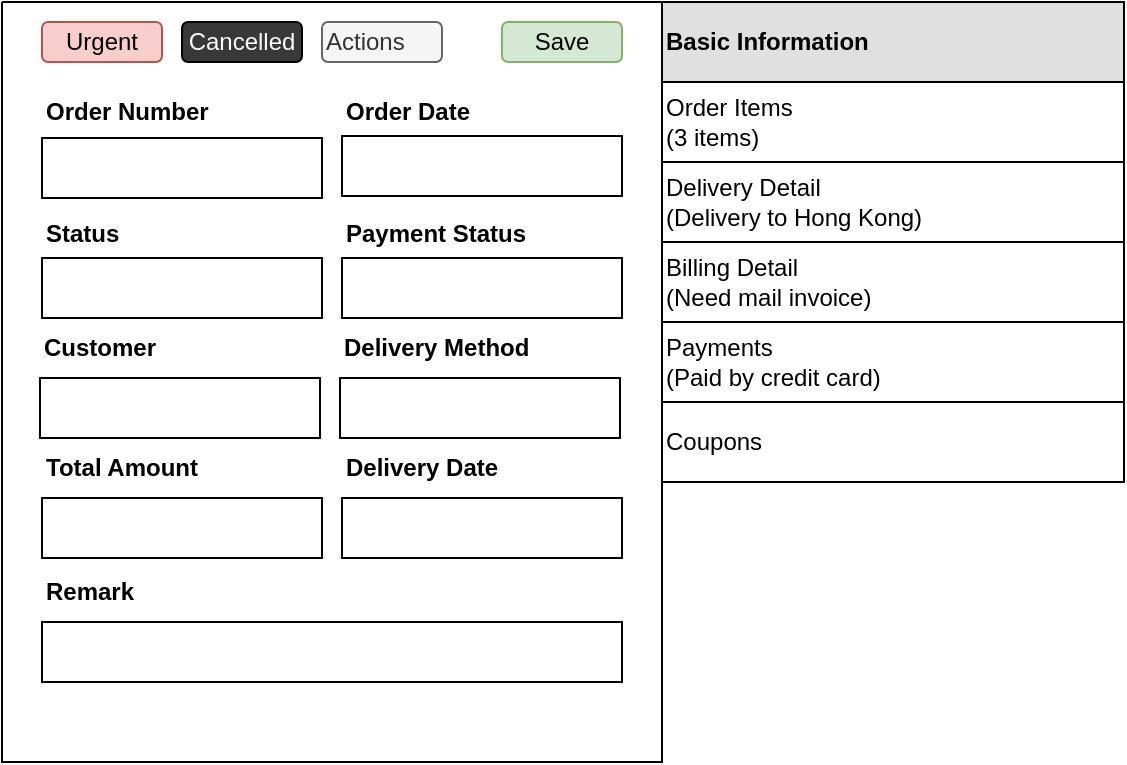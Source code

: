 <mxfile version="20.0.4" type="github" pages="2">
  <diagram id="E-3PsfG11DJ6lP3ciJpL" name="Page-1">
    <mxGraphModel dx="1006" dy="709" grid="1" gridSize="10" guides="1" tooltips="1" connect="1" arrows="1" fold="1" page="1" pageScale="1" pageWidth="850" pageHeight="1100" math="0" shadow="0">
      <root>
        <mxCell id="0" />
        <mxCell id="1" parent="0" />
        <mxCell id="MzgIjfoUFD9NeLtBYFCP-1" value="" style="swimlane;startSize=0;align=left;" vertex="1" parent="1">
          <mxGeometry x="149" y="142" width="330" height="380" as="geometry" />
        </mxCell>
        <mxCell id="MzgIjfoUFD9NeLtBYFCP-2" value="" style="rounded=0;whiteSpace=wrap;html=1;" vertex="1" parent="MzgIjfoUFD9NeLtBYFCP-1">
          <mxGeometry x="170" y="67" width="140" height="30" as="geometry" />
        </mxCell>
        <mxCell id="MzgIjfoUFD9NeLtBYFCP-4" value="" style="rounded=0;whiteSpace=wrap;html=1;" vertex="1" parent="MzgIjfoUFD9NeLtBYFCP-1">
          <mxGeometry x="20" y="310" width="290" height="30" as="geometry" />
        </mxCell>
        <mxCell id="MzgIjfoUFD9NeLtBYFCP-9" value="Order Number" style="text;html=1;strokeColor=none;fillColor=none;align=left;verticalAlign=middle;whiteSpace=wrap;rounded=0;labelBackgroundColor=none;fontStyle=1" vertex="1" parent="MzgIjfoUFD9NeLtBYFCP-1">
          <mxGeometry x="20" y="40" width="140" height="30" as="geometry" />
        </mxCell>
        <mxCell id="MzgIjfoUFD9NeLtBYFCP-10" value="Order Date" style="text;html=1;strokeColor=none;fillColor=none;align=left;verticalAlign=middle;whiteSpace=wrap;rounded=0;labelBackgroundColor=none;fontStyle=1" vertex="1" parent="MzgIjfoUFD9NeLtBYFCP-1">
          <mxGeometry x="170" y="40" width="140" height="30" as="geometry" />
        </mxCell>
        <mxCell id="MzgIjfoUFD9NeLtBYFCP-11" value="Remark" style="text;html=1;strokeColor=none;fillColor=none;align=left;verticalAlign=middle;whiteSpace=wrap;rounded=0;labelBackgroundColor=none;fontStyle=1" vertex="1" parent="MzgIjfoUFD9NeLtBYFCP-1">
          <mxGeometry x="20" y="280" width="140" height="30" as="geometry" />
        </mxCell>
        <mxCell id="MzgIjfoUFD9NeLtBYFCP-36" value="" style="rounded=0;whiteSpace=wrap;html=1;" vertex="1" parent="MzgIjfoUFD9NeLtBYFCP-1">
          <mxGeometry x="170" y="248" width="140" height="30" as="geometry" />
        </mxCell>
        <mxCell id="MzgIjfoUFD9NeLtBYFCP-37" value="Total Amount" style="text;html=1;strokeColor=none;fillColor=none;align=left;verticalAlign=middle;whiteSpace=wrap;rounded=0;labelBackgroundColor=none;fontStyle=1" vertex="1" parent="MzgIjfoUFD9NeLtBYFCP-1">
          <mxGeometry x="20" y="218" width="140" height="30" as="geometry" />
        </mxCell>
        <mxCell id="MzgIjfoUFD9NeLtBYFCP-38" value="Delivery Date" style="text;html=1;strokeColor=none;fillColor=none;align=left;verticalAlign=middle;whiteSpace=wrap;rounded=0;labelBackgroundColor=none;fontStyle=1" vertex="1" parent="MzgIjfoUFD9NeLtBYFCP-1">
          <mxGeometry x="170" y="218" width="140" height="30" as="geometry" />
        </mxCell>
        <mxCell id="MzgIjfoUFD9NeLtBYFCP-39" value="" style="rounded=0;whiteSpace=wrap;html=1;" vertex="1" parent="MzgIjfoUFD9NeLtBYFCP-1">
          <mxGeometry x="20" y="248" width="140" height="30" as="geometry" />
        </mxCell>
        <mxCell id="MzgIjfoUFD9NeLtBYFCP-40" value="Urgent" style="rounded=1;whiteSpace=wrap;html=1;labelBackgroundColor=none;fillColor=#f8cecc;strokeColor=#b85450;" vertex="1" parent="MzgIjfoUFD9NeLtBYFCP-1">
          <mxGeometry x="20" y="10" width="60" height="20" as="geometry" />
        </mxCell>
        <mxCell id="MzgIjfoUFD9NeLtBYFCP-41" value="Cancelled" style="rounded=1;whiteSpace=wrap;html=1;labelBackgroundColor=none;fillColor=#383838;fontColor=#FAFAFA;" vertex="1" parent="MzgIjfoUFD9NeLtBYFCP-1">
          <mxGeometry x="90" y="10" width="60" height="20" as="geometry" />
        </mxCell>
        <mxCell id="MzgIjfoUFD9NeLtBYFCP-44" value="Actions" style="rounded=1;whiteSpace=wrap;html=1;labelBackgroundColor=none;fillColor=#f5f5f5;strokeColor=#666666;fontColor=#333333;align=left;" vertex="1" parent="MzgIjfoUFD9NeLtBYFCP-1">
          <mxGeometry x="160" y="10" width="60" height="20" as="geometry" />
        </mxCell>
        <mxCell id="MzgIjfoUFD9NeLtBYFCP-45" value="Save" style="rounded=1;whiteSpace=wrap;html=1;labelBackgroundColor=none;fillColor=#d5e8d4;strokeColor=#82b366;" vertex="1" parent="MzgIjfoUFD9NeLtBYFCP-1">
          <mxGeometry x="250" y="10" width="60" height="20" as="geometry" />
        </mxCell>
        <mxCell id="MzgIjfoUFD9NeLtBYFCP-3" value="" style="rounded=0;whiteSpace=wrap;html=1;" vertex="1" parent="1">
          <mxGeometry x="169" y="210" width="140" height="30" as="geometry" />
        </mxCell>
        <mxCell id="MzgIjfoUFD9NeLtBYFCP-5" value="Basic Information" style="rounded=0;whiteSpace=wrap;html=1;fontStyle=1;labelBackgroundColor=none;fillColor=#E0E0E0;align=left;" vertex="1" parent="1">
          <mxGeometry x="479" y="142" width="231" height="40" as="geometry" />
        </mxCell>
        <mxCell id="MzgIjfoUFD9NeLtBYFCP-6" value="Order Items &lt;br&gt;(3 items)" style="rounded=0;whiteSpace=wrap;html=1;align=left;" vertex="1" parent="1">
          <mxGeometry x="479" y="182" width="231" height="40" as="geometry" />
        </mxCell>
        <mxCell id="MzgIjfoUFD9NeLtBYFCP-7" value="Delivery Detail &lt;br&gt;(Delivery to Hong Kong)" style="rounded=0;whiteSpace=wrap;html=1;align=left;" vertex="1" parent="1">
          <mxGeometry x="479" y="222" width="231" height="40" as="geometry" />
        </mxCell>
        <mxCell id="MzgIjfoUFD9NeLtBYFCP-8" value="Billing Detail&lt;br&gt;(Need mail invoice)" style="rounded=0;whiteSpace=wrap;html=1;align=left;" vertex="1" parent="1">
          <mxGeometry x="479" y="262" width="231" height="40" as="geometry" />
        </mxCell>
        <mxCell id="MzgIjfoUFD9NeLtBYFCP-12" value="" style="rounded=0;whiteSpace=wrap;html=1;" vertex="1" parent="1">
          <mxGeometry x="319" y="270" width="140" height="30" as="geometry" />
        </mxCell>
        <mxCell id="MzgIjfoUFD9NeLtBYFCP-13" value="Status" style="text;html=1;strokeColor=none;fillColor=none;align=left;verticalAlign=middle;whiteSpace=wrap;rounded=0;labelBackgroundColor=none;fontStyle=1" vertex="1" parent="1">
          <mxGeometry x="169" y="240" width="140" height="35" as="geometry" />
        </mxCell>
        <mxCell id="MzgIjfoUFD9NeLtBYFCP-14" value="Payment Status" style="text;html=1;strokeColor=none;fillColor=none;align=left;verticalAlign=middle;whiteSpace=wrap;rounded=0;labelBackgroundColor=none;fontStyle=1" vertex="1" parent="1">
          <mxGeometry x="319" y="240" width="140" height="35" as="geometry" />
        </mxCell>
        <mxCell id="MzgIjfoUFD9NeLtBYFCP-15" value="" style="rounded=0;whiteSpace=wrap;html=1;" vertex="1" parent="1">
          <mxGeometry x="169" y="270" width="140" height="30" as="geometry" />
        </mxCell>
        <mxCell id="MzgIjfoUFD9NeLtBYFCP-32" value="" style="rounded=0;whiteSpace=wrap;html=1;" vertex="1" parent="1">
          <mxGeometry x="318" y="330" width="140" height="30" as="geometry" />
        </mxCell>
        <mxCell id="MzgIjfoUFD9NeLtBYFCP-33" value="Customer" style="text;html=1;strokeColor=none;fillColor=none;align=left;verticalAlign=middle;whiteSpace=wrap;rounded=0;labelBackgroundColor=none;fontStyle=1" vertex="1" parent="1">
          <mxGeometry x="168" y="300" width="140" height="30" as="geometry" />
        </mxCell>
        <mxCell id="MzgIjfoUFD9NeLtBYFCP-34" value="Delivery Method" style="text;html=1;strokeColor=none;fillColor=none;align=left;verticalAlign=middle;whiteSpace=wrap;rounded=0;labelBackgroundColor=none;fontStyle=1" vertex="1" parent="1">
          <mxGeometry x="318" y="300" width="140" height="30" as="geometry" />
        </mxCell>
        <mxCell id="MzgIjfoUFD9NeLtBYFCP-35" value="" style="rounded=0;whiteSpace=wrap;html=1;" vertex="1" parent="1">
          <mxGeometry x="168" y="330" width="140" height="30" as="geometry" />
        </mxCell>
        <mxCell id="MzgIjfoUFD9NeLtBYFCP-42" value="Payments&lt;br&gt;(Paid by credit card)" style="rounded=0;whiteSpace=wrap;html=1;align=left;" vertex="1" parent="1">
          <mxGeometry x="479" y="302" width="231" height="40" as="geometry" />
        </mxCell>
        <mxCell id="MzgIjfoUFD9NeLtBYFCP-43" value="Coupons" style="rounded=0;whiteSpace=wrap;html=1;align=left;" vertex="1" parent="1">
          <mxGeometry x="479" y="342" width="231" height="40" as="geometry" />
        </mxCell>
      </root>
    </mxGraphModel>
  </diagram>
  <diagram id="ugDgyKsP-bZQKBbT5rhN" name="Page-2">
    <mxGraphModel dx="1006" dy="709" grid="1" gridSize="10" guides="1" tooltips="1" connect="1" arrows="1" fold="1" page="1" pageScale="1" pageWidth="850" pageHeight="1100" math="0" shadow="0">
      <root>
        <mxCell id="0" />
        <mxCell id="1" parent="0" />
        <mxCell id="uxekWGqqPJusfj_Mi3dX-1" value="" style="strokeWidth=1;shadow=0;dashed=0;align=center;html=1;shape=mxgraph.mockup.containers.browserWindow;rSize=0;strokeColor=#666666;strokeColor2=#008cff;strokeColor3=#c4c4c4;mainText=,;recursiveResize=0;labelBackgroundColor=none;fontColor=#FAFAFA;fillColor=#383838;" vertex="1" parent="1">
          <mxGeometry x="20" y="50" width="790" height="590" as="geometry" />
        </mxCell>
        <mxCell id="uxekWGqqPJusfj_Mi3dX-2" value="Page 1" style="strokeWidth=1;shadow=0;dashed=0;align=center;html=1;shape=mxgraph.mockup.containers.anchor;fontSize=17;fontColor=#666666;align=left;labelBackgroundColor=none;fillColor=#383838;" vertex="1" parent="uxekWGqqPJusfj_Mi3dX-1">
          <mxGeometry x="60" y="12" width="110" height="26" as="geometry" />
        </mxCell>
        <mxCell id="uxekWGqqPJusfj_Mi3dX-3" value="https://www.draw.io" style="strokeWidth=1;shadow=0;dashed=0;align=center;html=1;shape=mxgraph.mockup.containers.anchor;rSize=0;fontSize=17;fontColor=#666666;align=left;labelBackgroundColor=none;fillColor=#383838;" vertex="1" parent="uxekWGqqPJusfj_Mi3dX-1">
          <mxGeometry x="130" y="60" width="250" height="26" as="geometry" />
        </mxCell>
        <mxCell id="uxekWGqqPJusfj_Mi3dX-4" value="" style="rounded=0;whiteSpace=wrap;html=1;labelBackgroundColor=none;fontColor=#FAFAFA;fillColor=#FAFAFA;" vertex="1" parent="uxekWGqqPJusfj_Mi3dX-1">
          <mxGeometry y="110" width="790" height="30" as="geometry" />
        </mxCell>
        <mxCell id="uxekWGqqPJusfj_Mi3dX-5" value="" style="rounded=0;whiteSpace=wrap;html=1;labelBackgroundColor=none;fillColor=#f5f5f5;strokeColor=#666666;fontColor=#333333;" vertex="1" parent="uxekWGqqPJusfj_Mi3dX-1">
          <mxGeometry y="140" width="160" height="450" as="geometry" />
        </mxCell>
        <mxCell id="uxekWGqqPJusfj_Mi3dX-6" value="&lt;font color=&quot;#00cc00&quot;&gt;HKITDOT&lt;/font&gt;" style="text;html=1;strokeColor=none;fillColor=none;align=center;verticalAlign=middle;whiteSpace=wrap;rounded=0;labelBackgroundColor=none;fontColor=#FAFAFA;" vertex="1" parent="uxekWGqqPJusfj_Mi3dX-1">
          <mxGeometry y="110" width="60" height="30" as="geometry" />
        </mxCell>
        <mxCell id="uxekWGqqPJusfj_Mi3dX-7" value="Products" style="text;html=1;strokeColor=none;fillColor=none;align=center;verticalAlign=middle;whiteSpace=wrap;rounded=0;labelBackgroundColor=none;fontColor=#333333;" vertex="1" parent="uxekWGqqPJusfj_Mi3dX-1">
          <mxGeometry y="200" width="160" height="30" as="geometry" />
        </mxCell>
        <mxCell id="uxekWGqqPJusfj_Mi3dX-8" value="Orders" style="text;html=1;strokeColor=none;fillColor=none;align=center;verticalAlign=middle;whiteSpace=wrap;rounded=0;labelBackgroundColor=none;fontColor=#333333;" vertex="1" parent="uxekWGqqPJusfj_Mi3dX-1">
          <mxGeometry y="140" width="160" height="30" as="geometry" />
        </mxCell>
        <mxCell id="uxekWGqqPJusfj_Mi3dX-9" value="Promotion" style="text;html=1;strokeColor=none;fillColor=none;align=center;verticalAlign=middle;whiteSpace=wrap;rounded=0;labelBackgroundColor=none;fontColor=#333333;" vertex="1" parent="uxekWGqqPJusfj_Mi3dX-1">
          <mxGeometry y="170" width="160" height="30" as="geometry" />
        </mxCell>
        <mxCell id="uxekWGqqPJusfj_Mi3dX-10" value="" style="rounded=0;whiteSpace=wrap;html=1;labelBackgroundColor=none;fontColor=#333333;fillColor=#FAFAFA;" vertex="1" parent="uxekWGqqPJusfj_Mi3dX-1">
          <mxGeometry x="160" y="140" width="630" height="450" as="geometry" />
        </mxCell>
        <mxCell id="jptQEaS8K68U3ZSyidbo-30" value="&amp;lt; Back" style="text;html=1;strokeColor=none;fillColor=none;align=center;verticalAlign=middle;whiteSpace=wrap;rounded=0;labelBackgroundColor=none;fontColor=#333333;" vertex="1" parent="uxekWGqqPJusfj_Mi3dX-1">
          <mxGeometry x="170" y="150" width="60" height="30" as="geometry" />
        </mxCell>
        <mxCell id="jptQEaS8K68U3ZSyidbo-31" value="Orders &amp;gt; Sales Order &amp;gt; SO22080123" style="text;html=1;strokeColor=none;fillColor=none;align=right;verticalAlign=middle;whiteSpace=wrap;rounded=0;labelBackgroundColor=none;fontColor=#333333;" vertex="1" parent="uxekWGqqPJusfj_Mi3dX-1">
          <mxGeometry x="500" y="150" width="230" height="30" as="geometry" />
        </mxCell>
        <mxCell id="jptQEaS8K68U3ZSyidbo-34" value="" style="ellipse;whiteSpace=wrap;html=1;aspect=fixed;labelBackgroundColor=none;fontColor=#333333;fillColor=#FAFAFA;" vertex="1" parent="uxekWGqqPJusfj_Mi3dX-1">
          <mxGeometry x="620" y="115" width="20" height="20" as="geometry" />
        </mxCell>
        <mxCell id="jptQEaS8K68U3ZSyidbo-35" value="" style="ellipse;whiteSpace=wrap;html=1;aspect=fixed;labelBackgroundColor=none;fontColor=#333333;fillColor=#FAFAFA;" vertex="1" parent="uxekWGqqPJusfj_Mi3dX-1">
          <mxGeometry x="710" y="115" width="20" height="20" as="geometry" />
        </mxCell>
        <mxCell id="jptQEaS8K68U3ZSyidbo-37" value="" style="rounded=0;whiteSpace=wrap;html=1;labelBackgroundColor=none;fontColor=#333333;fillColor=#FAFAFA;" vertex="1" parent="uxekWGqqPJusfj_Mi3dX-1">
          <mxGeometry x="646" y="110" width="60" height="30" as="geometry" />
        </mxCell>
        <mxCell id="jptQEaS8K68U3ZSyidbo-1" value="" style="swimlane;startSize=0;align=left;" vertex="1" parent="1">
          <mxGeometry x="189" y="242" width="330" height="380" as="geometry" />
        </mxCell>
        <mxCell id="jptQEaS8K68U3ZSyidbo-2" value="" style="rounded=0;whiteSpace=wrap;html=1;" vertex="1" parent="jptQEaS8K68U3ZSyidbo-1">
          <mxGeometry x="170" y="67" width="140" height="30" as="geometry" />
        </mxCell>
        <mxCell id="jptQEaS8K68U3ZSyidbo-3" value="" style="rounded=0;whiteSpace=wrap;html=1;" vertex="1" parent="jptQEaS8K68U3ZSyidbo-1">
          <mxGeometry x="20" y="310" width="290" height="30" as="geometry" />
        </mxCell>
        <mxCell id="jptQEaS8K68U3ZSyidbo-4" value="Order Number" style="text;html=1;strokeColor=none;fillColor=none;align=left;verticalAlign=middle;whiteSpace=wrap;rounded=0;labelBackgroundColor=none;fontStyle=1" vertex="1" parent="jptQEaS8K68U3ZSyidbo-1">
          <mxGeometry x="20" y="40" width="140" height="30" as="geometry" />
        </mxCell>
        <mxCell id="jptQEaS8K68U3ZSyidbo-5" value="Order Date" style="text;html=1;strokeColor=none;fillColor=none;align=left;verticalAlign=middle;whiteSpace=wrap;rounded=0;labelBackgroundColor=none;fontStyle=1" vertex="1" parent="jptQEaS8K68U3ZSyidbo-1">
          <mxGeometry x="170" y="40" width="140" height="30" as="geometry" />
        </mxCell>
        <mxCell id="jptQEaS8K68U3ZSyidbo-6" value="Remark" style="text;html=1;strokeColor=none;fillColor=none;align=left;verticalAlign=middle;whiteSpace=wrap;rounded=0;labelBackgroundColor=none;fontStyle=1" vertex="1" parent="jptQEaS8K68U3ZSyidbo-1">
          <mxGeometry x="20" y="280" width="140" height="30" as="geometry" />
        </mxCell>
        <mxCell id="jptQEaS8K68U3ZSyidbo-7" value="" style="rounded=0;whiteSpace=wrap;html=1;" vertex="1" parent="jptQEaS8K68U3ZSyidbo-1">
          <mxGeometry x="170" y="248" width="140" height="30" as="geometry" />
        </mxCell>
        <mxCell id="jptQEaS8K68U3ZSyidbo-8" value="Total Amount" style="text;html=1;strokeColor=none;fillColor=none;align=left;verticalAlign=middle;whiteSpace=wrap;rounded=0;labelBackgroundColor=none;fontStyle=1" vertex="1" parent="jptQEaS8K68U3ZSyidbo-1">
          <mxGeometry x="20" y="218" width="140" height="30" as="geometry" />
        </mxCell>
        <mxCell id="jptQEaS8K68U3ZSyidbo-9" value="Delivery Date" style="text;html=1;strokeColor=none;fillColor=none;align=left;verticalAlign=middle;whiteSpace=wrap;rounded=0;labelBackgroundColor=none;fontStyle=1" vertex="1" parent="jptQEaS8K68U3ZSyidbo-1">
          <mxGeometry x="170" y="218" width="140" height="30" as="geometry" />
        </mxCell>
        <mxCell id="jptQEaS8K68U3ZSyidbo-10" value="" style="rounded=0;whiteSpace=wrap;html=1;" vertex="1" parent="jptQEaS8K68U3ZSyidbo-1">
          <mxGeometry x="20" y="248" width="140" height="30" as="geometry" />
        </mxCell>
        <mxCell id="jptQEaS8K68U3ZSyidbo-11" value="Urgent" style="rounded=1;whiteSpace=wrap;html=1;labelBackgroundColor=none;fillColor=#f8cecc;strokeColor=#b85450;" vertex="1" parent="jptQEaS8K68U3ZSyidbo-1">
          <mxGeometry x="20" y="10" width="60" height="20" as="geometry" />
        </mxCell>
        <mxCell id="jptQEaS8K68U3ZSyidbo-12" value="Cancelled" style="rounded=1;whiteSpace=wrap;html=1;labelBackgroundColor=none;fillColor=#383838;fontColor=#FAFAFA;" vertex="1" parent="jptQEaS8K68U3ZSyidbo-1">
          <mxGeometry x="90" y="10" width="60" height="20" as="geometry" />
        </mxCell>
        <mxCell id="jptQEaS8K68U3ZSyidbo-13" value="Actions" style="rounded=1;whiteSpace=wrap;html=1;labelBackgroundColor=none;fillColor=#f5f5f5;strokeColor=#666666;fontColor=#333333;align=left;" vertex="1" parent="jptQEaS8K68U3ZSyidbo-1">
          <mxGeometry x="160" y="10" width="60" height="20" as="geometry" />
        </mxCell>
        <mxCell id="jptQEaS8K68U3ZSyidbo-14" value="Save" style="rounded=1;whiteSpace=wrap;html=1;labelBackgroundColor=none;fillColor=#d5e8d4;strokeColor=#82b366;" vertex="1" parent="jptQEaS8K68U3ZSyidbo-1">
          <mxGeometry x="250" y="10" width="60" height="20" as="geometry" />
        </mxCell>
        <mxCell id="jptQEaS8K68U3ZSyidbo-15" value="" style="rounded=0;whiteSpace=wrap;html=1;" vertex="1" parent="1">
          <mxGeometry x="209" y="310" width="140" height="30" as="geometry" />
        </mxCell>
        <mxCell id="jptQEaS8K68U3ZSyidbo-16" value="Basic Information" style="rounded=0;whiteSpace=wrap;html=1;fontStyle=1;labelBackgroundColor=none;fillColor=#E0E0E0;align=left;" vertex="1" parent="1">
          <mxGeometry x="519" y="242" width="231" height="40" as="geometry" />
        </mxCell>
        <mxCell id="jptQEaS8K68U3ZSyidbo-17" value="Order Items &lt;br&gt;(3 items)" style="rounded=0;whiteSpace=wrap;html=1;align=left;" vertex="1" parent="1">
          <mxGeometry x="519" y="282" width="231" height="40" as="geometry" />
        </mxCell>
        <mxCell id="jptQEaS8K68U3ZSyidbo-18" value="Delivery Detail &lt;br&gt;(Delivery to Hong Kong)" style="rounded=0;whiteSpace=wrap;html=1;align=left;" vertex="1" parent="1">
          <mxGeometry x="519" y="322" width="231" height="40" as="geometry" />
        </mxCell>
        <mxCell id="jptQEaS8K68U3ZSyidbo-19" value="Billing Detail&lt;br&gt;(Need mail invoice)" style="rounded=0;whiteSpace=wrap;html=1;align=left;" vertex="1" parent="1">
          <mxGeometry x="519" y="362" width="231" height="40" as="geometry" />
        </mxCell>
        <mxCell id="jptQEaS8K68U3ZSyidbo-20" value="" style="rounded=0;whiteSpace=wrap;html=1;" vertex="1" parent="1">
          <mxGeometry x="359" y="370" width="140" height="30" as="geometry" />
        </mxCell>
        <mxCell id="jptQEaS8K68U3ZSyidbo-21" value="Status" style="text;html=1;strokeColor=none;fillColor=none;align=left;verticalAlign=middle;whiteSpace=wrap;rounded=0;labelBackgroundColor=none;fontStyle=1" vertex="1" parent="1">
          <mxGeometry x="209" y="340" width="140" height="35" as="geometry" />
        </mxCell>
        <mxCell id="jptQEaS8K68U3ZSyidbo-22" value="Payment Status" style="text;html=1;strokeColor=none;fillColor=none;align=left;verticalAlign=middle;whiteSpace=wrap;rounded=0;labelBackgroundColor=none;fontStyle=1" vertex="1" parent="1">
          <mxGeometry x="359" y="340" width="140" height="35" as="geometry" />
        </mxCell>
        <mxCell id="jptQEaS8K68U3ZSyidbo-23" value="" style="rounded=0;whiteSpace=wrap;html=1;" vertex="1" parent="1">
          <mxGeometry x="209" y="370" width="140" height="30" as="geometry" />
        </mxCell>
        <mxCell id="jptQEaS8K68U3ZSyidbo-24" value="" style="rounded=0;whiteSpace=wrap;html=1;" vertex="1" parent="1">
          <mxGeometry x="358" y="430" width="140" height="30" as="geometry" />
        </mxCell>
        <mxCell id="jptQEaS8K68U3ZSyidbo-25" value="Customer" style="text;html=1;strokeColor=none;fillColor=none;align=left;verticalAlign=middle;whiteSpace=wrap;rounded=0;labelBackgroundColor=none;fontStyle=1" vertex="1" parent="1">
          <mxGeometry x="208" y="400" width="140" height="30" as="geometry" />
        </mxCell>
        <mxCell id="jptQEaS8K68U3ZSyidbo-26" value="Delivery Method" style="text;html=1;strokeColor=none;fillColor=none;align=left;verticalAlign=middle;whiteSpace=wrap;rounded=0;labelBackgroundColor=none;fontStyle=1" vertex="1" parent="1">
          <mxGeometry x="358" y="400" width="140" height="30" as="geometry" />
        </mxCell>
        <mxCell id="jptQEaS8K68U3ZSyidbo-27" value="" style="rounded=0;whiteSpace=wrap;html=1;" vertex="1" parent="1">
          <mxGeometry x="208" y="430" width="140" height="30" as="geometry" />
        </mxCell>
        <mxCell id="jptQEaS8K68U3ZSyidbo-28" value="Payments&lt;br&gt;(Paid by credit card)" style="rounded=0;whiteSpace=wrap;html=1;align=left;" vertex="1" parent="1">
          <mxGeometry x="519" y="402" width="231" height="40" as="geometry" />
        </mxCell>
        <mxCell id="jptQEaS8K68U3ZSyidbo-29" value="Coupons" style="rounded=0;whiteSpace=wrap;html=1;align=left;" vertex="1" parent="1">
          <mxGeometry x="519" y="442" width="231" height="40" as="geometry" />
        </mxCell>
      </root>
    </mxGraphModel>
  </diagram>
</mxfile>
